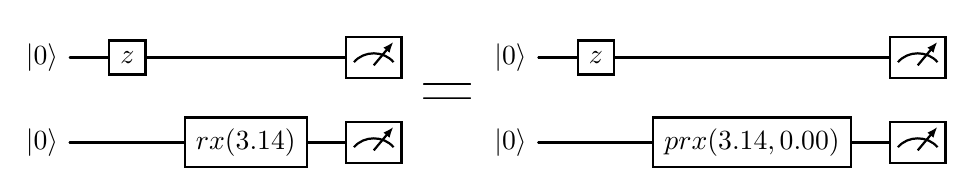 \documentclass[border=6pt]{standalone}
\usepackage[utf8]{inputenc}
\usepackage[T1]{fontenc}
\usepackage{tikz}
\usetikzlibrary{quantikz2}
\begin{document}\begin{quantikz}
	\lstick{\ket{0}}	&	\gate{z}	&	\qw	&	\meter{}\\
	\lstick{\ket{0}}	&	\qw	&	\gate{rx(3.14)}	&	\meter{}
\end{quantikz}
{\Huge{\textbf{=}}}
\begin{quantikz}
	\lstick{\ket{0}}	&	\gate{z}	&	\qw	&	\meter{}\\
	\lstick{\ket{0}}	&	\qw	&	\gate{prx(3.14 , 0.00)}	&	\meter{}
\end{quantikz}
\end{document}

